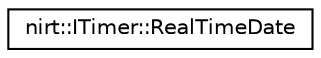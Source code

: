 digraph "Graphical Class Hierarchy"
{
 // LATEX_PDF_SIZE
  edge [fontname="Helvetica",fontsize="10",labelfontname="Helvetica",labelfontsize="10"];
  node [fontname="Helvetica",fontsize="10",shape=record];
  rankdir="LR";
  Node0 [label="nirt::ITimer::RealTimeDate",height=0.2,width=0.4,color="black", fillcolor="white", style="filled",URL="$structnirt_1_1ITimer_1_1RealTimeDate.html",tooltip=" "];
}
